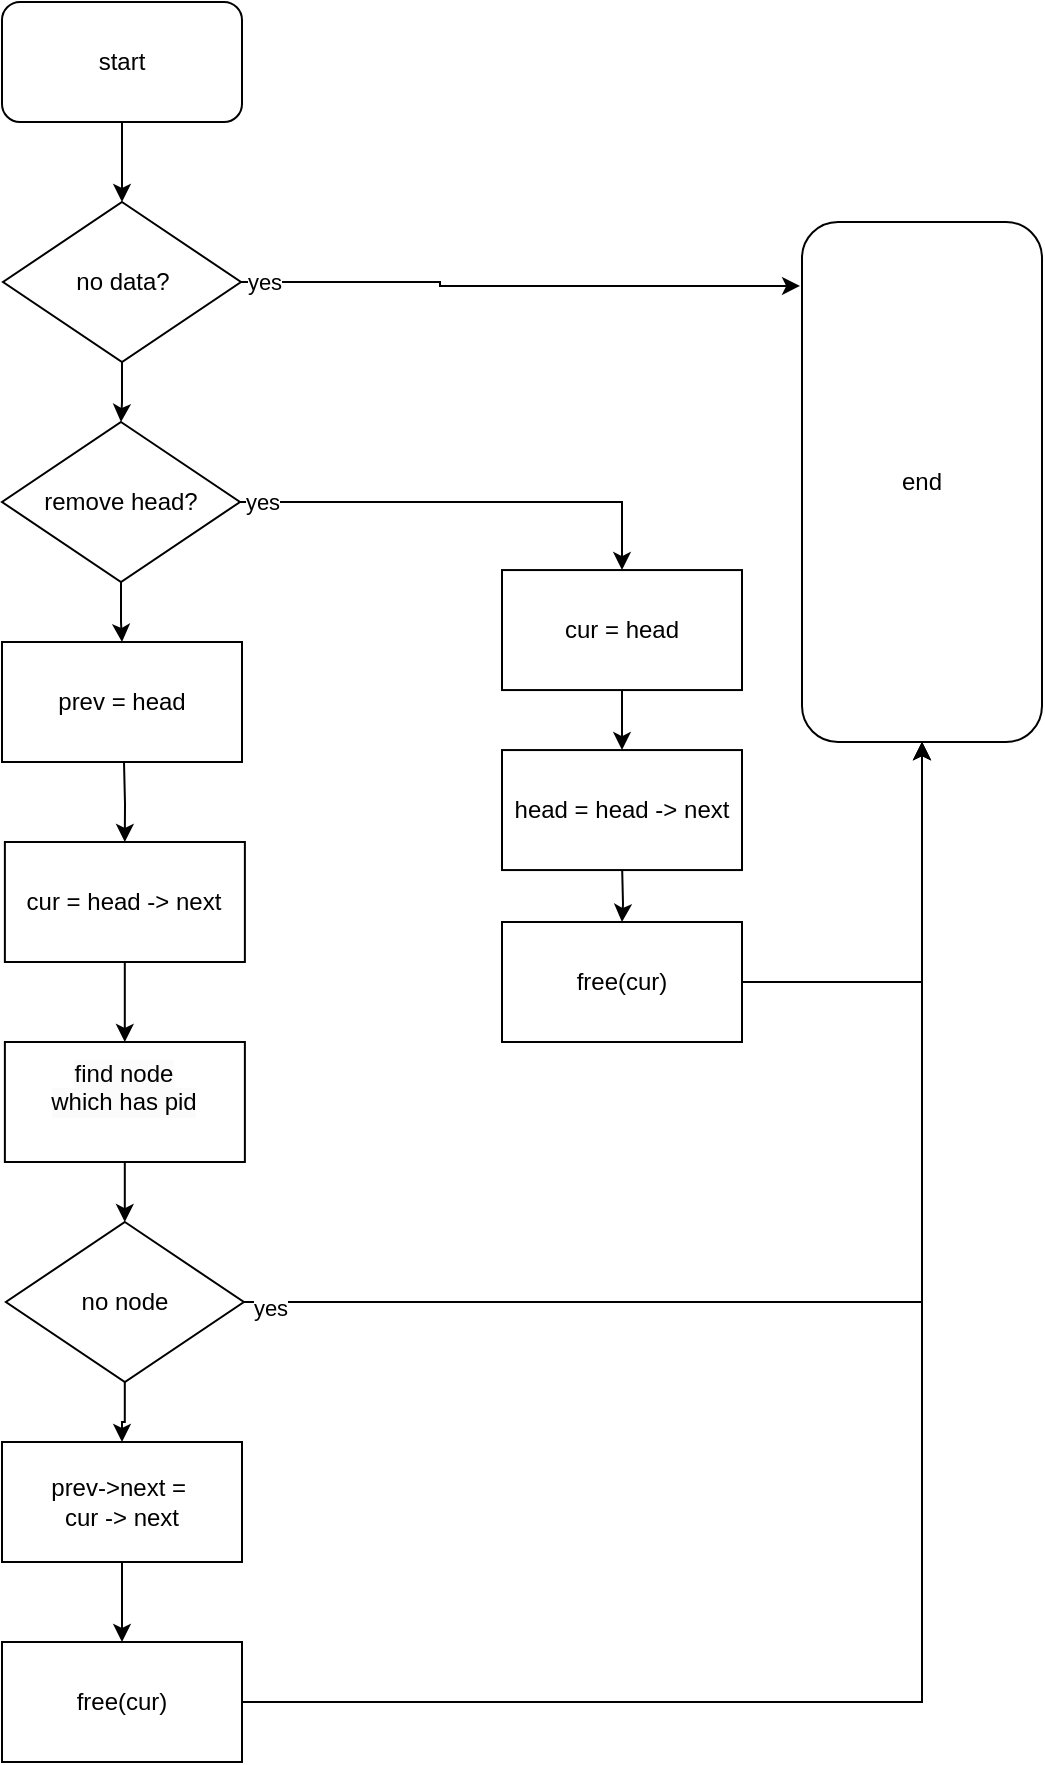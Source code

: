 <mxfile version="24.2.5" type="device">
  <diagram name="페이지-1" id="Fg3F8MiWt500lfujR5S4">
    <mxGraphModel dx="1194" dy="657" grid="1" gridSize="10" guides="1" tooltips="1" connect="1" arrows="1" fold="1" page="1" pageScale="1" pageWidth="827" pageHeight="1169" math="0" shadow="0">
      <root>
        <mxCell id="0" />
        <mxCell id="1" parent="0" />
        <mxCell id="Xrz4ZLWfAwfnYSgGnZuo-4" value="" style="edgeStyle=orthogonalEdgeStyle;rounded=0;orthogonalLoop=1;jettySize=auto;html=1;entryX=0.5;entryY=0;entryDx=0;entryDy=0;" edge="1" parent="1" source="Xrz4ZLWfAwfnYSgGnZuo-1">
          <mxGeometry relative="1" as="geometry">
            <mxPoint x="420" y="350" as="targetPoint" />
          </mxGeometry>
        </mxCell>
        <mxCell id="Xrz4ZLWfAwfnYSgGnZuo-1" value="start" style="rounded=1;whiteSpace=wrap;html=1;" vertex="1" parent="1">
          <mxGeometry x="360" y="250" width="120" height="60" as="geometry" />
        </mxCell>
        <mxCell id="Xrz4ZLWfAwfnYSgGnZuo-7" value="end" style="rounded=1;whiteSpace=wrap;html=1;" vertex="1" parent="1">
          <mxGeometry x="760" y="360" width="120" height="260" as="geometry" />
        </mxCell>
        <mxCell id="Xrz4ZLWfAwfnYSgGnZuo-41" style="edgeStyle=orthogonalEdgeStyle;rounded=0;orthogonalLoop=1;jettySize=auto;html=1;entryX=-0.008;entryY=0.123;entryDx=0;entryDy=0;entryPerimeter=0;" edge="1" parent="1" source="Xrz4ZLWfAwfnYSgGnZuo-40" target="Xrz4ZLWfAwfnYSgGnZuo-7">
          <mxGeometry relative="1" as="geometry">
            <mxPoint x="540" y="390" as="targetPoint" />
            <Array as="points">
              <mxPoint x="579" y="390" />
            </Array>
          </mxGeometry>
        </mxCell>
        <mxCell id="Xrz4ZLWfAwfnYSgGnZuo-57" value="yes" style="edgeLabel;html=1;align=center;verticalAlign=middle;resizable=0;points=[];" vertex="1" connectable="0" parent="Xrz4ZLWfAwfnYSgGnZuo-41">
          <mxGeometry x="-0.507" y="1" relative="1" as="geometry">
            <mxPoint x="-58" y="1" as="offset" />
          </mxGeometry>
        </mxCell>
        <mxCell id="Xrz4ZLWfAwfnYSgGnZuo-46" value="" style="edgeStyle=orthogonalEdgeStyle;rounded=0;orthogonalLoop=1;jettySize=auto;html=1;" edge="1" parent="1" target="Xrz4ZLWfAwfnYSgGnZuo-44">
          <mxGeometry relative="1" as="geometry">
            <mxPoint x="421" y="630" as="sourcePoint" />
          </mxGeometry>
        </mxCell>
        <mxCell id="Xrz4ZLWfAwfnYSgGnZuo-62" value="" style="edgeStyle=orthogonalEdgeStyle;rounded=0;orthogonalLoop=1;jettySize=auto;html=1;" edge="1" parent="1" source="Xrz4ZLWfAwfnYSgGnZuo-40" target="Xrz4ZLWfAwfnYSgGnZuo-61">
          <mxGeometry relative="1" as="geometry" />
        </mxCell>
        <mxCell id="Xrz4ZLWfAwfnYSgGnZuo-40" value="no data?" style="rhombus;whiteSpace=wrap;html=1;" vertex="1" parent="1">
          <mxGeometry x="360.5" y="350" width="119" height="80" as="geometry" />
        </mxCell>
        <mxCell id="Xrz4ZLWfAwfnYSgGnZuo-74" value="" style="edgeStyle=orthogonalEdgeStyle;rounded=0;orthogonalLoop=1;jettySize=auto;html=1;" edge="1" parent="1" source="Xrz4ZLWfAwfnYSgGnZuo-44" target="Xrz4ZLWfAwfnYSgGnZuo-73">
          <mxGeometry relative="1" as="geometry" />
        </mxCell>
        <mxCell id="Xrz4ZLWfAwfnYSgGnZuo-44" value="cur = head -&amp;gt; next" style="rounded=0;whiteSpace=wrap;html=1;" vertex="1" parent="1">
          <mxGeometry x="361.44" y="670" width="120" height="60" as="geometry" />
        </mxCell>
        <mxCell id="Xrz4ZLWfAwfnYSgGnZuo-81" value="" style="edgeStyle=orthogonalEdgeStyle;rounded=0;orthogonalLoop=1;jettySize=auto;html=1;" edge="1" parent="1" source="Xrz4ZLWfAwfnYSgGnZuo-50" target="Xrz4ZLWfAwfnYSgGnZuo-79">
          <mxGeometry relative="1" as="geometry" />
        </mxCell>
        <mxCell id="Xrz4ZLWfAwfnYSgGnZuo-50" value="prev-&amp;gt;next =&amp;nbsp;&lt;div&gt;cur -&amp;gt; next&lt;/div&gt;" style="rounded=0;whiteSpace=wrap;html=1;" vertex="1" parent="1">
          <mxGeometry x="360" y="970" width="120" height="60" as="geometry" />
        </mxCell>
        <mxCell id="Xrz4ZLWfAwfnYSgGnZuo-69" style="edgeStyle=orthogonalEdgeStyle;rounded=0;orthogonalLoop=1;jettySize=auto;html=1;entryX=0.5;entryY=0;entryDx=0;entryDy=0;" edge="1" parent="1" source="Xrz4ZLWfAwfnYSgGnZuo-61" target="Xrz4ZLWfAwfnYSgGnZuo-65">
          <mxGeometry relative="1" as="geometry" />
        </mxCell>
        <mxCell id="Xrz4ZLWfAwfnYSgGnZuo-72" value="" style="edgeStyle=orthogonalEdgeStyle;rounded=0;orthogonalLoop=1;jettySize=auto;html=1;" edge="1" parent="1" source="Xrz4ZLWfAwfnYSgGnZuo-61" target="Xrz4ZLWfAwfnYSgGnZuo-71">
          <mxGeometry relative="1" as="geometry" />
        </mxCell>
        <mxCell id="Xrz4ZLWfAwfnYSgGnZuo-61" value="remove head?" style="rhombus;whiteSpace=wrap;html=1;" vertex="1" parent="1">
          <mxGeometry x="360" y="460" width="119" height="80" as="geometry" />
        </mxCell>
        <mxCell id="Xrz4ZLWfAwfnYSgGnZuo-63" value="yes" style="edgeLabel;html=1;align=center;verticalAlign=middle;resizable=0;points=[];" vertex="1" connectable="0" parent="1">
          <mxGeometry x="490.0" y="500.003" as="geometry" />
        </mxCell>
        <mxCell id="Xrz4ZLWfAwfnYSgGnZuo-64" style="edgeStyle=orthogonalEdgeStyle;rounded=0;orthogonalLoop=1;jettySize=auto;html=1;entryX=0.5;entryY=0;entryDx=0;entryDy=0;" edge="1" parent="1" source="Xrz4ZLWfAwfnYSgGnZuo-65" target="Xrz4ZLWfAwfnYSgGnZuo-67">
          <mxGeometry relative="1" as="geometry" />
        </mxCell>
        <mxCell id="Xrz4ZLWfAwfnYSgGnZuo-65" value="cur = head" style="rounded=0;whiteSpace=wrap;html=1;" vertex="1" parent="1">
          <mxGeometry x="610" y="534.03" width="120" height="60" as="geometry" />
        </mxCell>
        <mxCell id="Xrz4ZLWfAwfnYSgGnZuo-66" value="" style="edgeStyle=orthogonalEdgeStyle;rounded=0;orthogonalLoop=1;jettySize=auto;html=1;" edge="1" parent="1" target="Xrz4ZLWfAwfnYSgGnZuo-68">
          <mxGeometry relative="1" as="geometry">
            <mxPoint x="670" y="680" as="sourcePoint" />
          </mxGeometry>
        </mxCell>
        <mxCell id="Xrz4ZLWfAwfnYSgGnZuo-67" value="head = head -&amp;gt; next" style="rounded=0;whiteSpace=wrap;html=1;" vertex="1" parent="1">
          <mxGeometry x="610" y="624.03" width="120" height="60" as="geometry" />
        </mxCell>
        <mxCell id="Xrz4ZLWfAwfnYSgGnZuo-70" style="edgeStyle=orthogonalEdgeStyle;rounded=0;orthogonalLoop=1;jettySize=auto;html=1;entryX=0.5;entryY=1;entryDx=0;entryDy=0;" edge="1" parent="1" source="Xrz4ZLWfAwfnYSgGnZuo-68" target="Xrz4ZLWfAwfnYSgGnZuo-7">
          <mxGeometry relative="1" as="geometry" />
        </mxCell>
        <mxCell id="Xrz4ZLWfAwfnYSgGnZuo-68" value="free(cur)" style="rounded=0;whiteSpace=wrap;html=1;" vertex="1" parent="1">
          <mxGeometry x="610" y="710" width="120" height="60" as="geometry" />
        </mxCell>
        <mxCell id="Xrz4ZLWfAwfnYSgGnZuo-71" value="prev = head" style="rounded=0;whiteSpace=wrap;html=1;" vertex="1" parent="1">
          <mxGeometry x="360" y="570" width="120" height="60" as="geometry" />
        </mxCell>
        <mxCell id="Xrz4ZLWfAwfnYSgGnZuo-77" value="" style="edgeStyle=orthogonalEdgeStyle;rounded=0;orthogonalLoop=1;jettySize=auto;html=1;" edge="1" parent="1" source="Xrz4ZLWfAwfnYSgGnZuo-73" target="Xrz4ZLWfAwfnYSgGnZuo-75">
          <mxGeometry relative="1" as="geometry" />
        </mxCell>
        <mxCell id="Xrz4ZLWfAwfnYSgGnZuo-73" value="&#xa;&lt;span style=&quot;color: rgb(0, 0, 0); font-family: Helvetica; font-size: 12px; font-style: normal; font-variant-ligatures: normal; font-variant-caps: normal; font-weight: 400; letter-spacing: normal; orphans: 2; text-align: center; text-indent: 0px; text-transform: none; widows: 2; word-spacing: 0px; -webkit-text-stroke-width: 0px; white-space: normal; background-color: rgb(251, 251, 251); text-decoration-thickness: initial; text-decoration-style: initial; text-decoration-color: initial; display: inline !important; float: none;&quot;&gt;find node&lt;/span&gt;&lt;div style=&quot;forced-color-adjust: none; color: rgb(0, 0, 0); font-family: Helvetica; font-size: 12px; font-style: normal; font-variant-ligatures: normal; font-variant-caps: normal; font-weight: 400; letter-spacing: normal; orphans: 2; text-align: center; text-indent: 0px; text-transform: none; widows: 2; word-spacing: 0px; -webkit-text-stroke-width: 0px; white-space: normal; background-color: rgb(251, 251, 251); text-decoration-thickness: initial; text-decoration-style: initial; text-decoration-color: initial;&quot;&gt;which has pid&lt;/div&gt;&#xa;&#xa;" style="rounded=0;whiteSpace=wrap;html=1;" vertex="1" parent="1">
          <mxGeometry x="361.44" y="770" width="120" height="60" as="geometry" />
        </mxCell>
        <mxCell id="Xrz4ZLWfAwfnYSgGnZuo-76" style="edgeStyle=orthogonalEdgeStyle;rounded=0;orthogonalLoop=1;jettySize=auto;html=1;entryX=0.5;entryY=1;entryDx=0;entryDy=0;" edge="1" parent="1" source="Xrz4ZLWfAwfnYSgGnZuo-75" target="Xrz4ZLWfAwfnYSgGnZuo-7">
          <mxGeometry relative="1" as="geometry" />
        </mxCell>
        <mxCell id="Xrz4ZLWfAwfnYSgGnZuo-78" value="yes" style="edgeLabel;html=1;align=center;verticalAlign=middle;resizable=0;points=[];" vertex="1" connectable="0" parent="Xrz4ZLWfAwfnYSgGnZuo-76">
          <mxGeometry x="-0.958" y="-3" relative="1" as="geometry">
            <mxPoint as="offset" />
          </mxGeometry>
        </mxCell>
        <mxCell id="Xrz4ZLWfAwfnYSgGnZuo-80" value="" style="edgeStyle=orthogonalEdgeStyle;rounded=0;orthogonalLoop=1;jettySize=auto;html=1;" edge="1" parent="1" source="Xrz4ZLWfAwfnYSgGnZuo-75" target="Xrz4ZLWfAwfnYSgGnZuo-50">
          <mxGeometry relative="1" as="geometry" />
        </mxCell>
        <mxCell id="Xrz4ZLWfAwfnYSgGnZuo-75" value="no node" style="rhombus;whiteSpace=wrap;html=1;" vertex="1" parent="1">
          <mxGeometry x="361.94" y="860" width="119" height="80" as="geometry" />
        </mxCell>
        <mxCell id="Xrz4ZLWfAwfnYSgGnZuo-82" style="edgeStyle=orthogonalEdgeStyle;rounded=0;orthogonalLoop=1;jettySize=auto;html=1;entryX=0.5;entryY=1;entryDx=0;entryDy=0;" edge="1" parent="1" source="Xrz4ZLWfAwfnYSgGnZuo-79" target="Xrz4ZLWfAwfnYSgGnZuo-7">
          <mxGeometry relative="1" as="geometry" />
        </mxCell>
        <mxCell id="Xrz4ZLWfAwfnYSgGnZuo-79" value="free(cur)" style="rounded=0;whiteSpace=wrap;html=1;" vertex="1" parent="1">
          <mxGeometry x="360" y="1070" width="120" height="60" as="geometry" />
        </mxCell>
      </root>
    </mxGraphModel>
  </diagram>
</mxfile>
